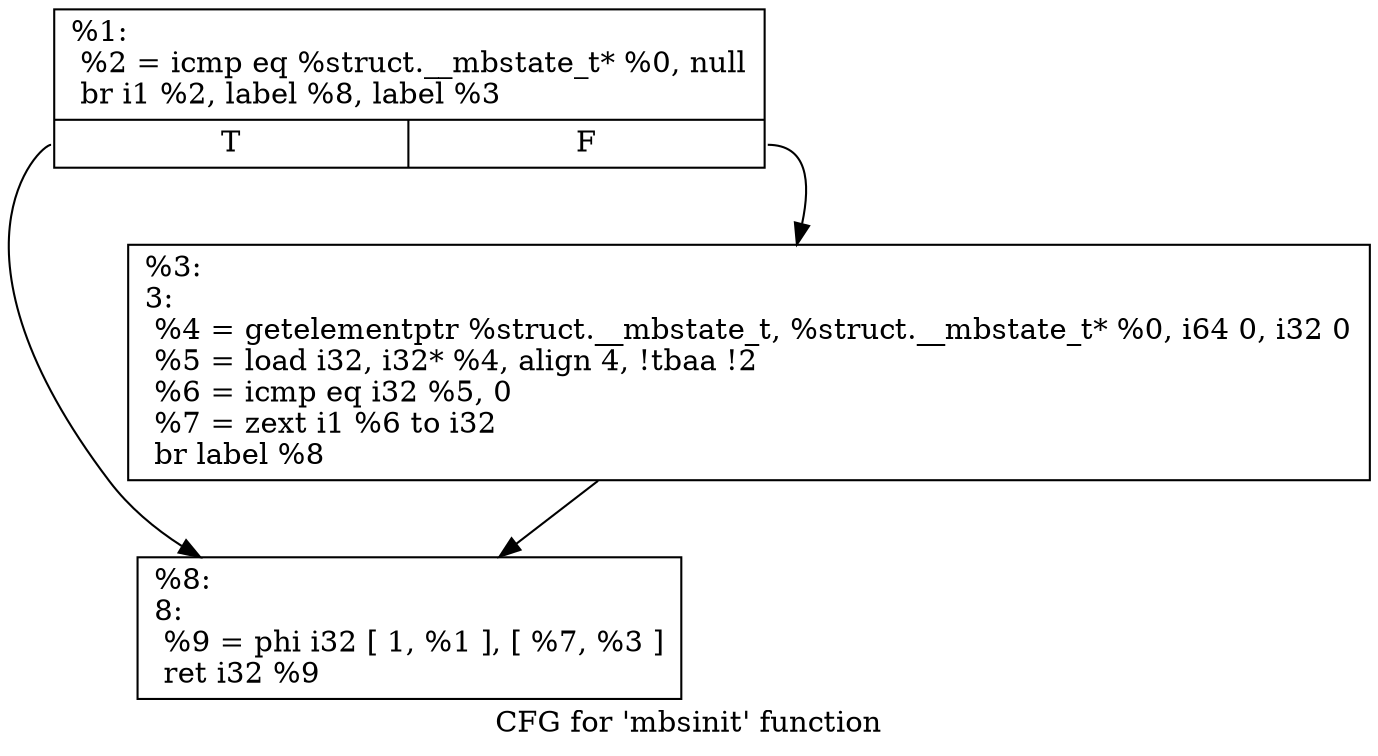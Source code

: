 digraph "CFG for 'mbsinit' function" {
	label="CFG for 'mbsinit' function";

	Node0x296b0b0 [shape=record,label="{%1:\l  %2 = icmp eq %struct.__mbstate_t* %0, null\l  br i1 %2, label %8, label %3\l|{<s0>T|<s1>F}}"];
	Node0x296b0b0:s0 -> Node0x296b230;
	Node0x296b0b0:s1 -> Node0x296b1e0;
	Node0x296b1e0 [shape=record,label="{%3:\l3:                                                \l  %4 = getelementptr %struct.__mbstate_t, %struct.__mbstate_t* %0, i64 0, i32 0\l  %5 = load i32, i32* %4, align 4, !tbaa !2\l  %6 = icmp eq i32 %5, 0\l  %7 = zext i1 %6 to i32\l  br label %8\l}"];
	Node0x296b1e0 -> Node0x296b230;
	Node0x296b230 [shape=record,label="{%8:\l8:                                                \l  %9 = phi i32 [ 1, %1 ], [ %7, %3 ]\l  ret i32 %9\l}"];
}
